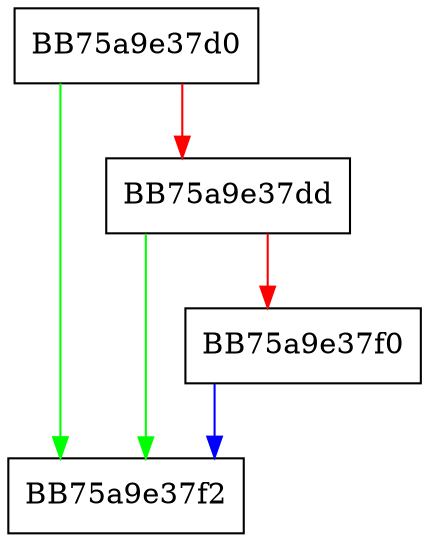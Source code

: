 digraph sqlite_bind_static_text16 {
  node [shape="box"];
  graph [splines=ortho];
  BB75a9e37d0 -> BB75a9e37f2 [color="green"];
  BB75a9e37d0 -> BB75a9e37dd [color="red"];
  BB75a9e37dd -> BB75a9e37f2 [color="green"];
  BB75a9e37dd -> BB75a9e37f0 [color="red"];
  BB75a9e37f0 -> BB75a9e37f2 [color="blue"];
}